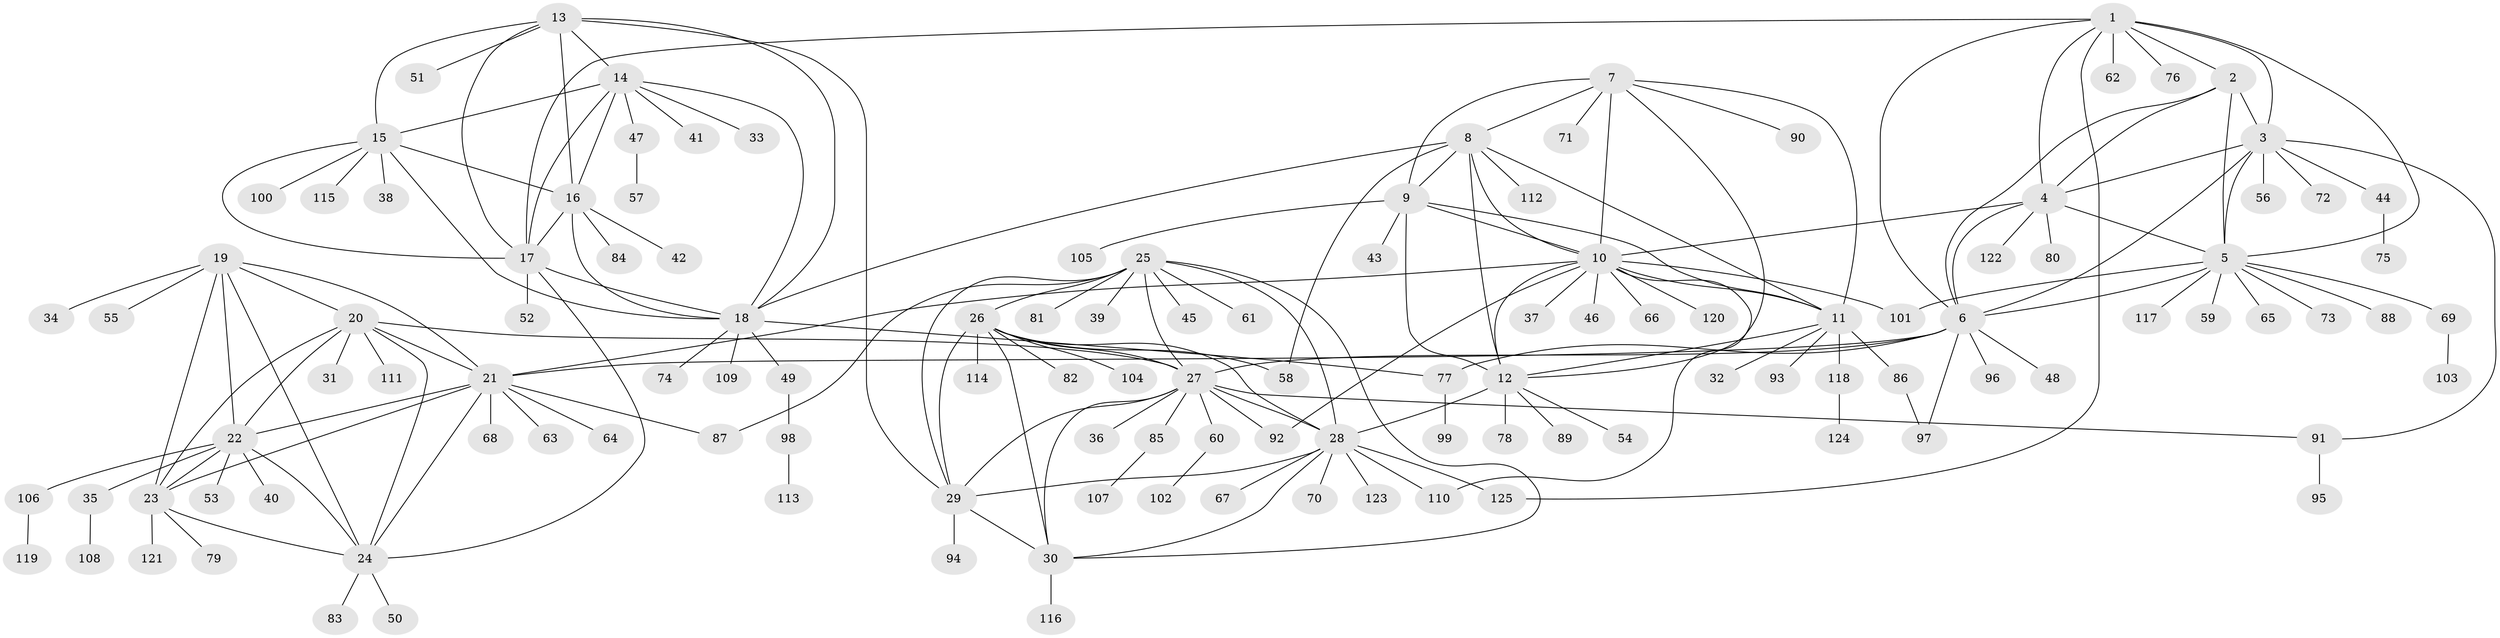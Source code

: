// Generated by graph-tools (version 1.1) at 2025/11/02/27/25 16:11:37]
// undirected, 125 vertices, 189 edges
graph export_dot {
graph [start="1"]
  node [color=gray90,style=filled];
  1;
  2;
  3;
  4;
  5;
  6;
  7;
  8;
  9;
  10;
  11;
  12;
  13;
  14;
  15;
  16;
  17;
  18;
  19;
  20;
  21;
  22;
  23;
  24;
  25;
  26;
  27;
  28;
  29;
  30;
  31;
  32;
  33;
  34;
  35;
  36;
  37;
  38;
  39;
  40;
  41;
  42;
  43;
  44;
  45;
  46;
  47;
  48;
  49;
  50;
  51;
  52;
  53;
  54;
  55;
  56;
  57;
  58;
  59;
  60;
  61;
  62;
  63;
  64;
  65;
  66;
  67;
  68;
  69;
  70;
  71;
  72;
  73;
  74;
  75;
  76;
  77;
  78;
  79;
  80;
  81;
  82;
  83;
  84;
  85;
  86;
  87;
  88;
  89;
  90;
  91;
  92;
  93;
  94;
  95;
  96;
  97;
  98;
  99;
  100;
  101;
  102;
  103;
  104;
  105;
  106;
  107;
  108;
  109;
  110;
  111;
  112;
  113;
  114;
  115;
  116;
  117;
  118;
  119;
  120;
  121;
  122;
  123;
  124;
  125;
  1 -- 2;
  1 -- 3;
  1 -- 4;
  1 -- 5;
  1 -- 6;
  1 -- 17;
  1 -- 62;
  1 -- 76;
  1 -- 125;
  2 -- 3;
  2 -- 4;
  2 -- 5;
  2 -- 6;
  3 -- 4;
  3 -- 5;
  3 -- 6;
  3 -- 44;
  3 -- 56;
  3 -- 72;
  3 -- 91;
  4 -- 5;
  4 -- 6;
  4 -- 10;
  4 -- 80;
  4 -- 122;
  5 -- 6;
  5 -- 59;
  5 -- 65;
  5 -- 69;
  5 -- 73;
  5 -- 88;
  5 -- 101;
  5 -- 117;
  6 -- 21;
  6 -- 27;
  6 -- 48;
  6 -- 77;
  6 -- 96;
  6 -- 97;
  7 -- 8;
  7 -- 9;
  7 -- 10;
  7 -- 11;
  7 -- 12;
  7 -- 71;
  7 -- 90;
  8 -- 9;
  8 -- 10;
  8 -- 11;
  8 -- 12;
  8 -- 18;
  8 -- 58;
  8 -- 112;
  9 -- 10;
  9 -- 11;
  9 -- 12;
  9 -- 43;
  9 -- 105;
  10 -- 11;
  10 -- 12;
  10 -- 21;
  10 -- 37;
  10 -- 46;
  10 -- 66;
  10 -- 92;
  10 -- 101;
  10 -- 110;
  10 -- 120;
  11 -- 12;
  11 -- 32;
  11 -- 86;
  11 -- 93;
  11 -- 118;
  12 -- 28;
  12 -- 54;
  12 -- 78;
  12 -- 89;
  13 -- 14;
  13 -- 15;
  13 -- 16;
  13 -- 17;
  13 -- 18;
  13 -- 29;
  13 -- 51;
  14 -- 15;
  14 -- 16;
  14 -- 17;
  14 -- 18;
  14 -- 33;
  14 -- 41;
  14 -- 47;
  15 -- 16;
  15 -- 17;
  15 -- 18;
  15 -- 38;
  15 -- 100;
  15 -- 115;
  16 -- 17;
  16 -- 18;
  16 -- 42;
  16 -- 84;
  17 -- 18;
  17 -- 24;
  17 -- 52;
  18 -- 49;
  18 -- 74;
  18 -- 77;
  18 -- 109;
  19 -- 20;
  19 -- 21;
  19 -- 22;
  19 -- 23;
  19 -- 24;
  19 -- 34;
  19 -- 55;
  20 -- 21;
  20 -- 22;
  20 -- 23;
  20 -- 24;
  20 -- 27;
  20 -- 31;
  20 -- 111;
  21 -- 22;
  21 -- 23;
  21 -- 24;
  21 -- 63;
  21 -- 64;
  21 -- 68;
  21 -- 87;
  22 -- 23;
  22 -- 24;
  22 -- 35;
  22 -- 40;
  22 -- 53;
  22 -- 106;
  23 -- 24;
  23 -- 79;
  23 -- 121;
  24 -- 50;
  24 -- 83;
  25 -- 26;
  25 -- 27;
  25 -- 28;
  25 -- 29;
  25 -- 30;
  25 -- 39;
  25 -- 45;
  25 -- 61;
  25 -- 81;
  25 -- 87;
  26 -- 27;
  26 -- 28;
  26 -- 29;
  26 -- 30;
  26 -- 58;
  26 -- 82;
  26 -- 104;
  26 -- 114;
  27 -- 28;
  27 -- 29;
  27 -- 30;
  27 -- 36;
  27 -- 60;
  27 -- 85;
  27 -- 91;
  27 -- 92;
  28 -- 29;
  28 -- 30;
  28 -- 67;
  28 -- 70;
  28 -- 110;
  28 -- 123;
  28 -- 125;
  29 -- 30;
  29 -- 94;
  30 -- 116;
  35 -- 108;
  44 -- 75;
  47 -- 57;
  49 -- 98;
  60 -- 102;
  69 -- 103;
  77 -- 99;
  85 -- 107;
  86 -- 97;
  91 -- 95;
  98 -- 113;
  106 -- 119;
  118 -- 124;
}
